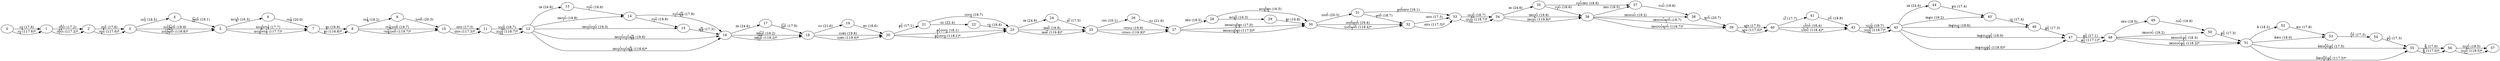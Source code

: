 digraph DAG {
  rankdir=LR;
  0 -> 1 [label="လူ (17.6)"];
  0 -> 1 [label="လူ (117.6)*"];
  1 -> 2 [label="တိုင်း (17.2)"];
  1 -> 2 [label="တိုင်း (117.2)*"];
  2 -> 3 [label="တွင် (17.6)"];
  2 -> 3 [label="တွင် (117.6)*"];
  3 -> 4 [label="သင့် (18.5)"];
  3 -> 5 [label="သင့်မြတ် (18.8)"];
  3 -> 5 [label="သင့်မြတ် (118.8)*"];
  4 -> 5 [label="မြတ် (19.1)"];
  5 -> 6 [label="လျော် (16.3)"];
  5 -> 7 [label="လျော်ကန် (17.7)"];
  5 -> 7 [label="လျော်ကန် (117.7)*"];
  6 -> 7 [label="ကန် (20.0)"];
  7 -> 8 [label="စွာ (16.8)"];
  7 -> 8 [label="စွာ (116.8)*"];
  8 -> 9 [label="ကန့် (19.2)"];
  8 -> 10 [label="ကန့်သတ် (19.7)"];
  8 -> 10 [label="ကန့်သတ် (119.7)*"];
  9 -> 10 [label="သတ် (20.3)"];
  10 -> 11 [label="ထား (17.3)"];
  10 -> 11 [label="ထား (117.3)*"];
  11 -> 12 [label="သည့် (18.7)"];
  11 -> 12 [label="သည့် (118.7)*"];
  12 -> 13 [label="အ (24.6)"];
  12 -> 14 [label="အလုပ် (19.8)"];
  12 -> 15 [label="အလုပ်လုပ် (19.3)"];
  12 -> 16 [label="အလုပ်လုပ်ချိန် (18.6)"];
  12 -> 16 [label="အလုပ်လုပ်ချိန် (118.6)*"];
  13 -> 14 [label="လုပ် (18.6)"];
  14 -> 15 [label="လုပ် (18.6)"];
  14 -> 16 [label="လုပ်ချိန် (17.9)"];
  15 -> 16 [label="ချိန် (17.3)"];
  16 -> 17 [label="အ (24.6)"];
  16 -> 18 [label="အပြင် (19.2)"];
  16 -> 18 [label="အပြင် (119.2)*"];
  17 -> 18 [label="ပြင် (17.9)"];
  18 -> 19 [label="လ (21.6)"];
  18 -> 20 [label="လစာ (19.6)"];
  18 -> 20 [label="လစာ (119.6)*"];
  19 -> 20 [label="စာ (18.6)"];
  20 -> 21 [label="နှင့် (17.1)"];
  20 -> 23 [label="နှင့်တကွ (18.1)"];
  20 -> 23 [label="နှင့်တကွ (118.1)*"];
  21 -> 22 [label="တ (22.4)"];
  21 -> 23 [label="တကွ (19.7)"];
  22 -> 23 [label="ကွ (18.4)"];
  23 -> 24 [label="အ (24.6)"];
  23 -> 25 [label="အခါ (19.8)"];
  23 -> 25 [label="အခါ (119.8)*"];
  24 -> 25 [label="ခါ (17.5)"];
  25 -> 26 [label="ကာ (19.1)"];
  25 -> 27 [label="ကာလ (19.9)"];
  25 -> 27 [label="ကာလ (119.9)*"];
  26 -> 27 [label="လ (21.6)"];
  27 -> 28 [label="အား (18.5)"];
  27 -> 30 [label="အားလျော်စွာ (17.0)"];
  27 -> 30 [label="အားလျော်စွာ (117.0)*"];
  28 -> 29 [label="လျော် (16.3)"];
  28 -> 30 [label="လျော်စွာ (16.5)"];
  29 -> 30 [label="စွာ (16.8)"];
  30 -> 31 [label="သတ် (20.3)"];
  30 -> 32 [label="သတ်မှတ် (19.4)"];
  30 -> 32 [label="သတ်မှတ် (119.4)*"];
  31 -> 32 [label="မှတ် (18.7)"];
  31 -> 33 [label="မှတ်ထား (18.1)"];
  32 -> 33 [label="ထား (17.3)"];
  32 -> 33 [label="ထား (117.3)*"];
  33 -> 34 [label="သည့် (18.7)"];
  33 -> 34 [label="သည့် (118.7)*"];
  34 -> 35 [label="အ (24.6)"];
  34 -> 36 [label="အလုပ် (19.8)"];
  34 -> 36 [label="အလုပ် (119.8)*"];
  35 -> 36 [label="လုပ် (18.6)"];
  35 -> 37 [label="လုပ်အား (18.6)"];
  36 -> 37 [label="အား (18.5)"];
  36 -> 38 [label="အားလပ် (19.2)"];
  36 -> 39 [label="အားလပ်ရက် (19.7)"];
  36 -> 39 [label="အားလပ်ရက် (119.7)*"];
  37 -> 38 [label="လပ် (19.8)"];
  38 -> 39 [label="ရက် (20.7)"];
  39 -> 40 [label="များ (17.0)"];
  39 -> 40 [label="များ (117.0)*"];
  40 -> 41 [label="ပါ (17.7)"];
  40 -> 42 [label="ပါဝင် (18.4)"];
  40 -> 42 [label="ပါဝင် (118.4)*"];
  41 -> 42 [label="ဝင် (18.8)"];
  42 -> 43 [label="သည့် (18.7)"];
  42 -> 43 [label="သည့် (118.7)*"];
  43 -> 44 [label="အ (24.6)"];
  43 -> 45 [label="အနား (19.2)"];
  43 -> 46 [label="အနားယူ (18.6)"];
  43 -> 47 [label="အနားယူခွင့် (18.0)"];
  43 -> 47 [label="အနားယူခွင့် (118.0)*"];
  44 -> 45 [label="နား (17.4)"];
  45 -> 46 [label="ယူ (17.4)"];
  46 -> 47 [label="ခွင့် (17.3)"];
  47 -> 48 [label="နှင့် (17.1)"];
  47 -> 48 [label="နှင့် (117.1)*"];
  48 -> 49 [label="အား (18.5)"];
  48 -> 50 [label="အားလပ် (19.2)"];
  48 -> 51 [label="အားလပ်ခွင့် (18.3)"];
  48 -> 51 [label="အားလပ်ခွင့် (118.3)*"];
  49 -> 50 [label="လပ် (19.8)"];
  50 -> 51 [label="ခွင့် (17.3)"];
  51 -> 52 [label="ခံ (18.2)"];
  51 -> 53 [label="ခံစား (18.0)"];
  51 -> 55 [label="ခံစားပိုင်ခွင့် (17.5)"];
  51 -> 55 [label="ခံစားပိုင်ခွင့် (117.5)*"];
  52 -> 53 [label="စား (17.8)"];
  53 -> 54 [label="ပိုင် (17.3)"];
  54 -> 55 [label="ခွင့် (17.3)"];
  55 -> 56 [label="ရှိ (17.0)"];
  55 -> 56 [label="ရှိ (117.0)*"];
  56 -> 57 [label="သည် (19.5)"];
  56 -> 57 [label="သည် (119.5)*"];
}